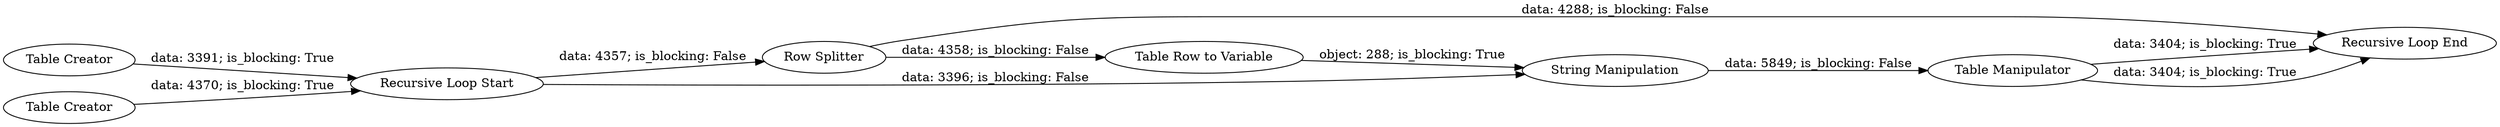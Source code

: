 digraph {
	"563111437863914258_17" [label="Row Splitter"]
	"563111437863914258_15" [label="Recursive Loop Start"]
	"563111437863914258_9" [label="Recursive Loop End"]
	"563111437863914258_1" [label="Table Creator"]
	"563111437863914258_19" [label="Table Manipulator"]
	"563111437863914258_16" [label="Table Row to Variable"]
	"563111437863914258_2" [label="Table Creator"]
	"563111437863914258_6" [label="String Manipulation"]
	"563111437863914258_2" -> "563111437863914258_15" [label="data: 4370; is_blocking: True"]
	"563111437863914258_19" -> "563111437863914258_9" [label="data: 3404; is_blocking: True"]
	"563111437863914258_19" -> "563111437863914258_9" [label="data: 3404; is_blocking: True"]
	"563111437863914258_15" -> "563111437863914258_17" [label="data: 4357; is_blocking: False"]
	"563111437863914258_17" -> "563111437863914258_9" [label="data: 4288; is_blocking: False"]
	"563111437863914258_17" -> "563111437863914258_16" [label="data: 4358; is_blocking: False"]
	"563111437863914258_15" -> "563111437863914258_6" [label="data: 3396; is_blocking: False"]
	"563111437863914258_16" -> "563111437863914258_6" [label="object: 288; is_blocking: True"]
	"563111437863914258_6" -> "563111437863914258_19" [label="data: 5849; is_blocking: False"]
	"563111437863914258_1" -> "563111437863914258_15" [label="data: 3391; is_blocking: True"]
	rankdir=LR
}
